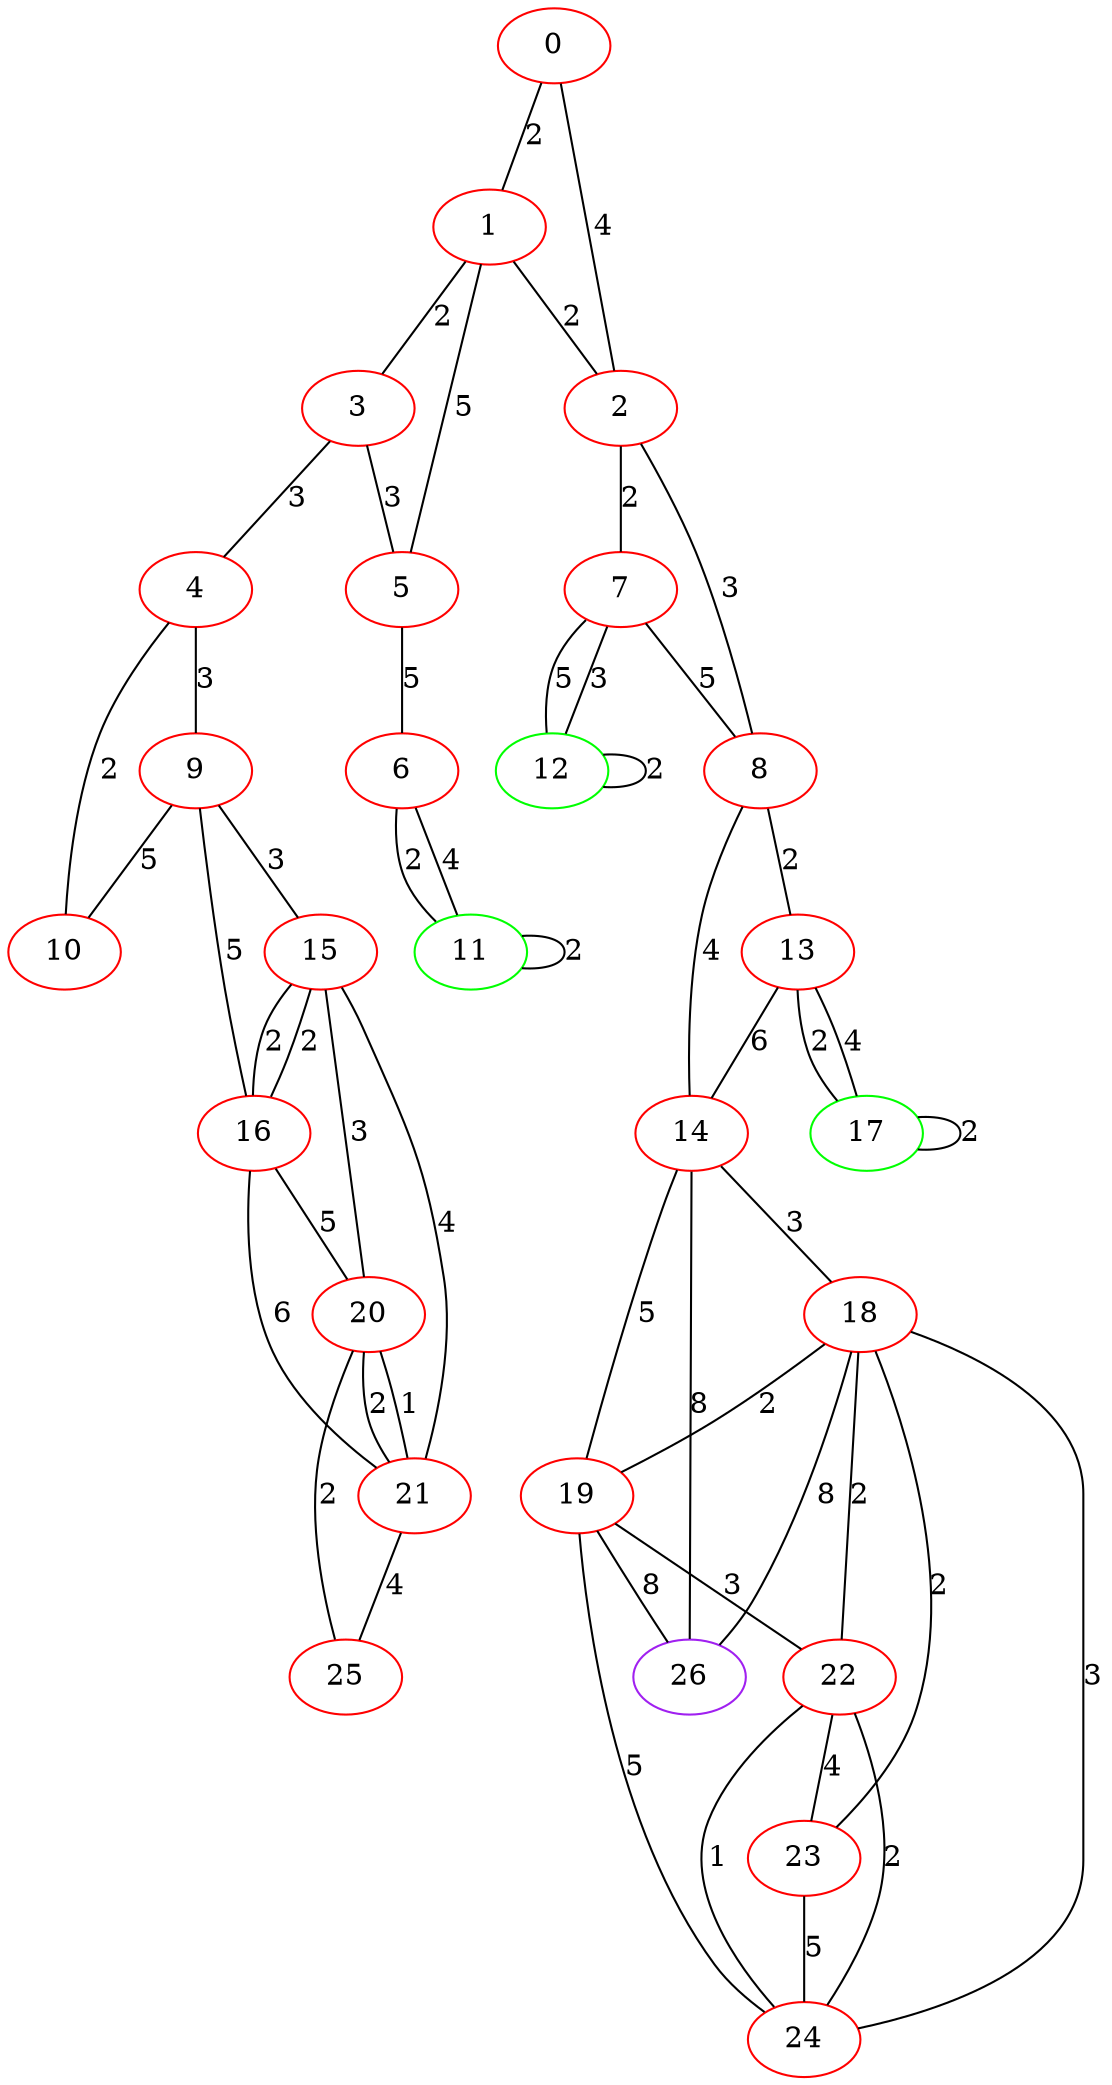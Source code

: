 graph "" {
0 [color=red, weight=1];
1 [color=red, weight=1];
2 [color=red, weight=1];
3 [color=red, weight=1];
4 [color=red, weight=1];
5 [color=red, weight=1];
6 [color=red, weight=1];
7 [color=red, weight=1];
8 [color=red, weight=1];
9 [color=red, weight=1];
10 [color=red, weight=1];
11 [color=green, weight=2];
12 [color=green, weight=2];
13 [color=red, weight=1];
14 [color=red, weight=1];
15 [color=red, weight=1];
16 [color=red, weight=1];
17 [color=green, weight=2];
18 [color=red, weight=1];
19 [color=red, weight=1];
20 [color=red, weight=1];
21 [color=red, weight=1];
22 [color=red, weight=1];
23 [color=red, weight=1];
24 [color=red, weight=1];
25 [color=red, weight=1];
26 [color=purple, weight=4];
0 -- 1  [key=0, label=2];
0 -- 2  [key=0, label=4];
1 -- 2  [key=0, label=2];
1 -- 3  [key=0, label=2];
1 -- 5  [key=0, label=5];
2 -- 8  [key=0, label=3];
2 -- 7  [key=0, label=2];
3 -- 4  [key=0, label=3];
3 -- 5  [key=0, label=3];
4 -- 9  [key=0, label=3];
4 -- 10  [key=0, label=2];
5 -- 6  [key=0, label=5];
6 -- 11  [key=0, label=2];
6 -- 11  [key=1, label=4];
7 -- 8  [key=0, label=5];
7 -- 12  [key=0, label=5];
7 -- 12  [key=1, label=3];
8 -- 13  [key=0, label=2];
8 -- 14  [key=0, label=4];
9 -- 16  [key=0, label=5];
9 -- 10  [key=0, label=5];
9 -- 15  [key=0, label=3];
11 -- 11  [key=0, label=2];
12 -- 12  [key=0, label=2];
13 -- 17  [key=0, label=4];
13 -- 17  [key=1, label=2];
13 -- 14  [key=0, label=6];
14 -- 26  [key=0, label=8];
14 -- 18  [key=0, label=3];
14 -- 19  [key=0, label=5];
15 -- 16  [key=0, label=2];
15 -- 16  [key=1, label=2];
15 -- 20  [key=0, label=3];
15 -- 21  [key=0, label=4];
16 -- 20  [key=0, label=5];
16 -- 21  [key=0, label=6];
17 -- 17  [key=0, label=2];
18 -- 19  [key=0, label=2];
18 -- 22  [key=0, label=2];
18 -- 23  [key=0, label=2];
18 -- 24  [key=0, label=3];
18 -- 26  [key=0, label=8];
19 -- 24  [key=0, label=5];
19 -- 26  [key=0, label=8];
19 -- 22  [key=0, label=3];
20 -- 25  [key=0, label=2];
20 -- 21  [key=0, label=1];
20 -- 21  [key=1, label=2];
21 -- 25  [key=0, label=4];
22 -- 24  [key=0, label=1];
22 -- 24  [key=1, label=2];
22 -- 23  [key=0, label=4];
23 -- 24  [key=0, label=5];
}
